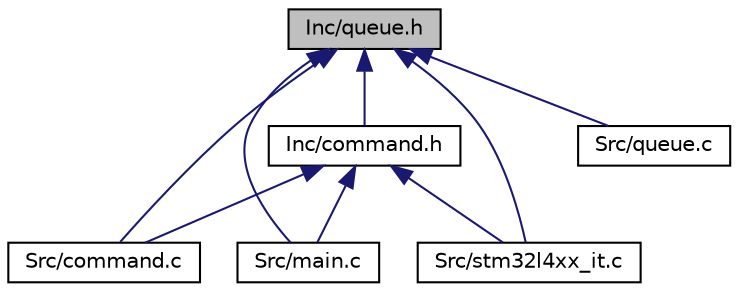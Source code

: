digraph "Inc/queue.h"
{
  edge [fontname="Helvetica",fontsize="10",labelfontname="Helvetica",labelfontsize="10"];
  node [fontname="Helvetica",fontsize="10",shape=record];
  Node2 [label="Inc/queue.h",height=0.2,width=0.4,color="black", fillcolor="grey75", style="filled", fontcolor="black"];
  Node2 -> Node3 [dir="back",color="midnightblue",fontsize="10",style="solid"];
  Node3 [label="Src/command.c",height=0.2,width=0.4,color="black", fillcolor="white", style="filled",URL="$command_8c.html"];
  Node2 -> Node4 [dir="back",color="midnightblue",fontsize="10",style="solid"];
  Node4 [label="Src/main.c",height=0.2,width=0.4,color="black", fillcolor="white", style="filled",URL="$main_8c.html",tooltip=": Main program body "];
  Node2 -> Node5 [dir="back",color="midnightblue",fontsize="10",style="solid"];
  Node5 [label="Src/queue.c",height=0.2,width=0.4,color="black", fillcolor="white", style="filled",URL="$queue_8c.html"];
  Node2 -> Node6 [dir="back",color="midnightblue",fontsize="10",style="solid"];
  Node6 [label="Src/stm32l4xx_it.c",height=0.2,width=0.4,color="black", fillcolor="white", style="filled",URL="$stm32l4xx__it_8c.html",tooltip="Interrupt Service Routines. "];
  Node2 -> Node7 [dir="back",color="midnightblue",fontsize="10",style="solid"];
  Node7 [label="Inc/command.h",height=0.2,width=0.4,color="black", fillcolor="white", style="filled",URL="$command_8h.html"];
  Node7 -> Node3 [dir="back",color="midnightblue",fontsize="10",style="solid"];
  Node7 -> Node4 [dir="back",color="midnightblue",fontsize="10",style="solid"];
  Node7 -> Node6 [dir="back",color="midnightblue",fontsize="10",style="solid"];
}

